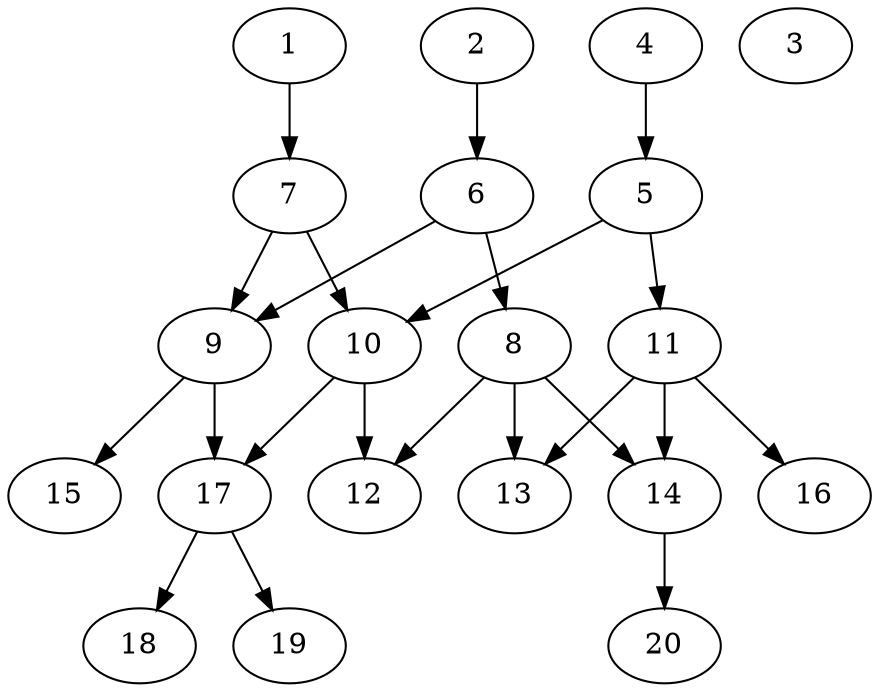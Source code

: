 // DAG automatically generated by daggen at Wed Jul 24 22:02:40 2019
// ./daggen --dot -n 20 --ccr 0.4 --fat 0.6 --regular 0.5 --density 0.5 --mindata 5242880 --maxdata 52428800 
digraph G {
  1 [size="86876160", alpha="0.09", expect_size="34750464"] 
  1 -> 7 [size ="34750464"]
  2 [size="83130880", alpha="0.09", expect_size="33252352"] 
  2 -> 6 [size ="33252352"]
  3 [size="75924480", alpha="0.07", expect_size="30369792"] 
  4 [size="98135040", alpha="0.15", expect_size="39254016"] 
  4 -> 5 [size ="39254016"]
  5 [size="57459200", alpha="0.06", expect_size="22983680"] 
  5 -> 10 [size ="22983680"]
  5 -> 11 [size ="22983680"]
  6 [size="118922240", alpha="0.00", expect_size="47568896"] 
  6 -> 8 [size ="47568896"]
  6 -> 9 [size ="47568896"]
  7 [size="92981760", alpha="0.20", expect_size="37192704"] 
  7 -> 9 [size ="37192704"]
  7 -> 10 [size ="37192704"]
  8 [size="35138560", alpha="0.04", expect_size="14055424"] 
  8 -> 12 [size ="14055424"]
  8 -> 13 [size ="14055424"]
  8 -> 14 [size ="14055424"]
  9 [size="128942080", alpha="0.09", expect_size="51576832"] 
  9 -> 15 [size ="51576832"]
  9 -> 17 [size ="51576832"]
  10 [size="27215360", alpha="0.02", expect_size="10886144"] 
  10 -> 12 [size ="10886144"]
  10 -> 17 [size ="10886144"]
  11 [size="45880320", alpha="0.09", expect_size="18352128"] 
  11 -> 13 [size ="18352128"]
  11 -> 14 [size ="18352128"]
  11 -> 16 [size ="18352128"]
  12 [size="97533440", alpha="0.06", expect_size="39013376"] 
  13 [size="34396160", alpha="0.03", expect_size="13758464"] 
  14 [size="75904000", alpha="0.06", expect_size="30361600"] 
  14 -> 20 [size ="30361600"]
  15 [size="47183360", alpha="0.16", expect_size="18873344"] 
  16 [size="81886720", alpha="0.02", expect_size="32754688"] 
  17 [size="83166720", alpha="0.05", expect_size="33266688"] 
  17 -> 18 [size ="33266688"]
  17 -> 19 [size ="33266688"]
  18 [size="83008000", alpha="0.12", expect_size="33203200"] 
  19 [size="105054720", alpha="0.15", expect_size="42021888"] 
  20 [size="39994880", alpha="0.05", expect_size="15997952"] 
}
